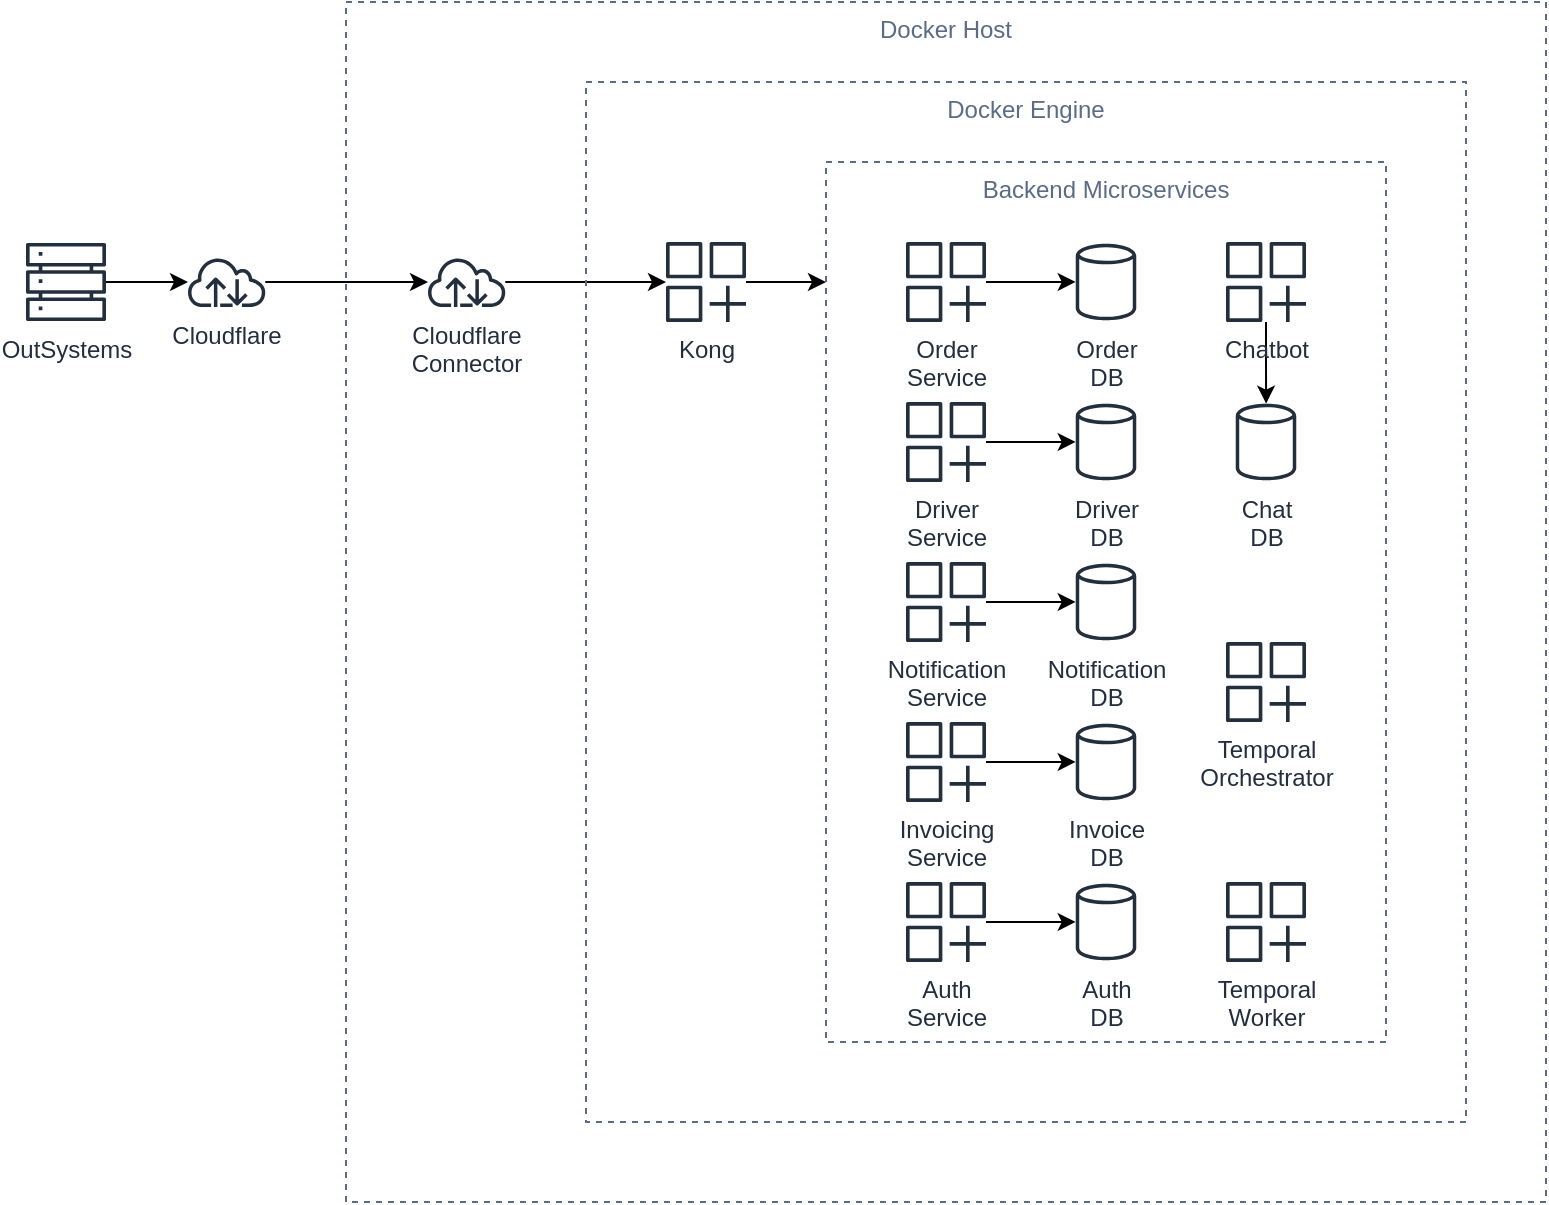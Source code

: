 <mxfile version="26.0.13">
  <diagram name="Page-1" id="uge8Uq6DLkfK-eYtB3qo">
    <mxGraphModel dx="1026" dy="684" grid="1" gridSize="10" guides="1" tooltips="1" connect="1" arrows="1" fold="1" page="1" pageScale="1" pageWidth="3300" pageHeight="4681" math="0" shadow="0">
      <root>
        <mxCell id="0" />
        <mxCell id="1" parent="0" />
        <mxCell id="JxBHjFyv43aqF_TuD2n9-13" style="edgeStyle=orthogonalEdgeStyle;rounded=0;orthogonalLoop=1;jettySize=auto;html=1;" edge="1" parent="1" source="JxBHjFyv43aqF_TuD2n9-1" target="JxBHjFyv43aqF_TuD2n9-3">
          <mxGeometry relative="1" as="geometry" />
        </mxCell>
        <mxCell id="JxBHjFyv43aqF_TuD2n9-1" value="OutSystems" style="sketch=0;outlineConnect=0;fontColor=#232F3E;gradientColor=none;fillColor=#232F3D;strokeColor=none;dashed=0;verticalLabelPosition=bottom;verticalAlign=top;align=center;html=1;fontSize=12;fontStyle=0;aspect=fixed;pointerEvents=1;shape=mxgraph.aws4.servers;" vertex="1" parent="1">
          <mxGeometry x="40" y="160" width="40" height="40" as="geometry" />
        </mxCell>
        <mxCell id="JxBHjFyv43aqF_TuD2n9-9" style="edgeStyle=orthogonalEdgeStyle;rounded=0;orthogonalLoop=1;jettySize=auto;html=1;" edge="1" parent="1" source="JxBHjFyv43aqF_TuD2n9-3" target="JxBHjFyv43aqF_TuD2n9-6">
          <mxGeometry relative="1" as="geometry" />
        </mxCell>
        <mxCell id="JxBHjFyv43aqF_TuD2n9-3" value="Cloudflare" style="sketch=0;outlineConnect=0;fontColor=#232F3E;gradientColor=none;fillColor=#232F3D;strokeColor=none;dashed=0;verticalLabelPosition=bottom;verticalAlign=top;align=center;html=1;fontSize=12;fontStyle=0;aspect=fixed;pointerEvents=1;shape=mxgraph.aws4.internet;" vertex="1" parent="1">
          <mxGeometry x="120" y="167.5" width="40.63" height="25" as="geometry" />
        </mxCell>
        <mxCell id="JxBHjFyv43aqF_TuD2n9-7" value="Docker Host" style="fillColor=none;strokeColor=#5A6C86;dashed=1;verticalAlign=top;fontStyle=0;fontColor=#5A6C86;whiteSpace=wrap;html=1;movable=0;resizable=0;rotatable=0;deletable=0;editable=0;locked=1;connectable=0;" vertex="1" parent="1">
          <mxGeometry x="200" y="40" width="600" height="600" as="geometry" />
        </mxCell>
        <mxCell id="JxBHjFyv43aqF_TuD2n9-12" style="edgeStyle=orthogonalEdgeStyle;rounded=0;orthogonalLoop=1;jettySize=auto;html=1;" edge="1" parent="1" source="JxBHjFyv43aqF_TuD2n9-6" target="JxBHjFyv43aqF_TuD2n9-11">
          <mxGeometry relative="1" as="geometry" />
        </mxCell>
        <mxCell id="JxBHjFyv43aqF_TuD2n9-6" value="Cloudflare&lt;div&gt;Connector&lt;/div&gt;" style="sketch=0;outlineConnect=0;fontColor=#232F3E;gradientColor=none;fillColor=#232F3D;strokeColor=none;dashed=0;verticalLabelPosition=bottom;verticalAlign=top;align=center;html=1;fontSize=12;fontStyle=0;aspect=fixed;pointerEvents=1;shape=mxgraph.aws4.internet;" vertex="1" parent="1">
          <mxGeometry x="240" y="167.5" width="40.63" height="25" as="geometry" />
        </mxCell>
        <mxCell id="JxBHjFyv43aqF_TuD2n9-10" value="Docker Engine" style="fillColor=none;strokeColor=#5A6C86;dashed=1;verticalAlign=top;fontStyle=0;fontColor=#5A6C86;whiteSpace=wrap;html=1;movable=0;resizable=0;rotatable=0;deletable=0;editable=0;locked=1;connectable=0;" vertex="1" parent="1">
          <mxGeometry x="320" y="80" width="440" height="520" as="geometry" />
        </mxCell>
        <mxCell id="JxBHjFyv43aqF_TuD2n9-66" style="edgeStyle=orthogonalEdgeStyle;rounded=0;orthogonalLoop=1;jettySize=auto;html=1;" edge="1" parent="1" source="JxBHjFyv43aqF_TuD2n9-11">
          <mxGeometry relative="1" as="geometry">
            <mxPoint x="440" y="180" as="targetPoint" />
          </mxGeometry>
        </mxCell>
        <mxCell id="JxBHjFyv43aqF_TuD2n9-11" value="Kong" style="sketch=0;outlineConnect=0;fontColor=#232F3E;gradientColor=none;fillColor=#232F3D;strokeColor=none;dashed=0;verticalLabelPosition=bottom;verticalAlign=top;align=center;html=1;fontSize=12;fontStyle=0;aspect=fixed;pointerEvents=1;shape=mxgraph.aws4.generic_application;" vertex="1" parent="1">
          <mxGeometry x="360" y="160" width="40" height="40" as="geometry" />
        </mxCell>
        <mxCell id="JxBHjFyv43aqF_TuD2n9-45" value="Backend Microservices" style="fillColor=none;strokeColor=#5A6C86;dashed=1;verticalAlign=top;fontStyle=0;fontColor=#5A6C86;whiteSpace=wrap;html=1;movable=0;resizable=0;rotatable=0;deletable=0;editable=0;locked=1;connectable=0;" vertex="1" parent="1">
          <mxGeometry x="440" y="120" width="280" height="440" as="geometry" />
        </mxCell>
        <mxCell id="JxBHjFyv43aqF_TuD2n9-60" style="edgeStyle=orthogonalEdgeStyle;rounded=0;orthogonalLoop=1;jettySize=auto;html=1;" edge="1" parent="1" source="JxBHjFyv43aqF_TuD2n9-14" target="JxBHjFyv43aqF_TuD2n9-54">
          <mxGeometry relative="1" as="geometry" />
        </mxCell>
        <mxCell id="JxBHjFyv43aqF_TuD2n9-14" value="Order&lt;div&gt;Service&lt;/div&gt;" style="sketch=0;outlineConnect=0;fontColor=#232F3E;gradientColor=none;fillColor=#232F3D;strokeColor=none;dashed=0;verticalLabelPosition=bottom;verticalAlign=top;align=center;html=1;fontSize=12;fontStyle=0;aspect=fixed;pointerEvents=1;shape=mxgraph.aws4.generic_application;" vertex="1" parent="1">
          <mxGeometry x="480" y="160" width="40" height="40" as="geometry" />
        </mxCell>
        <mxCell id="JxBHjFyv43aqF_TuD2n9-59" style="edgeStyle=orthogonalEdgeStyle;rounded=0;orthogonalLoop=1;jettySize=auto;html=1;" edge="1" parent="1" source="JxBHjFyv43aqF_TuD2n9-16" target="JxBHjFyv43aqF_TuD2n9-55">
          <mxGeometry relative="1" as="geometry" />
        </mxCell>
        <mxCell id="JxBHjFyv43aqF_TuD2n9-16" value="Driver&lt;div&gt;Service&lt;/div&gt;" style="sketch=0;outlineConnect=0;fontColor=#232F3E;gradientColor=none;fillColor=#232F3D;strokeColor=none;dashed=0;verticalLabelPosition=bottom;verticalAlign=top;align=center;html=1;fontSize=12;fontStyle=0;aspect=fixed;pointerEvents=1;shape=mxgraph.aws4.generic_application;" vertex="1" parent="1">
          <mxGeometry x="480" y="240" width="40" height="40" as="geometry" />
        </mxCell>
        <mxCell id="JxBHjFyv43aqF_TuD2n9-52" style="edgeStyle=orthogonalEdgeStyle;rounded=0;orthogonalLoop=1;jettySize=auto;html=1;" edge="1" parent="1" source="JxBHjFyv43aqF_TuD2n9-17" target="JxBHjFyv43aqF_TuD2n9-51">
          <mxGeometry relative="1" as="geometry" />
        </mxCell>
        <mxCell id="JxBHjFyv43aqF_TuD2n9-17" value="Notification&lt;div&gt;Service&lt;/div&gt;" style="sketch=0;outlineConnect=0;fontColor=#232F3E;gradientColor=none;fillColor=#232F3D;strokeColor=none;dashed=0;verticalLabelPosition=bottom;verticalAlign=top;align=center;html=1;fontSize=12;fontStyle=0;aspect=fixed;pointerEvents=1;shape=mxgraph.aws4.generic_application;" vertex="1" parent="1">
          <mxGeometry x="480" y="320" width="40" height="40" as="geometry" />
        </mxCell>
        <mxCell id="JxBHjFyv43aqF_TuD2n9-53" style="edgeStyle=orthogonalEdgeStyle;rounded=0;orthogonalLoop=1;jettySize=auto;html=1;" edge="1" parent="1" source="JxBHjFyv43aqF_TuD2n9-18" target="JxBHjFyv43aqF_TuD2n9-50">
          <mxGeometry relative="1" as="geometry" />
        </mxCell>
        <mxCell id="JxBHjFyv43aqF_TuD2n9-18" value="Invoicing&lt;div&gt;Service&lt;/div&gt;" style="sketch=0;outlineConnect=0;fontColor=#232F3E;gradientColor=none;fillColor=#232F3D;strokeColor=none;dashed=0;verticalLabelPosition=bottom;verticalAlign=top;align=center;html=1;fontSize=12;fontStyle=0;aspect=fixed;pointerEvents=1;shape=mxgraph.aws4.generic_application;" vertex="1" parent="1">
          <mxGeometry x="480" y="400" width="40" height="40" as="geometry" />
        </mxCell>
        <mxCell id="JxBHjFyv43aqF_TuD2n9-42" style="edgeStyle=orthogonalEdgeStyle;rounded=0;orthogonalLoop=1;jettySize=auto;html=1;" edge="1" parent="1" target="JxBHjFyv43aqF_TuD2n9-41">
          <mxGeometry relative="1" as="geometry">
            <mxPoint x="460" y="160" as="sourcePoint" />
          </mxGeometry>
        </mxCell>
        <mxCell id="JxBHjFyv43aqF_TuD2n9-62" style="edgeStyle=orthogonalEdgeStyle;rounded=0;orthogonalLoop=1;jettySize=auto;html=1;" edge="1" parent="1" source="JxBHjFyv43aqF_TuD2n9-46" target="JxBHjFyv43aqF_TuD2n9-61">
          <mxGeometry relative="1" as="geometry" />
        </mxCell>
        <mxCell id="JxBHjFyv43aqF_TuD2n9-46" value="Chatbot" style="sketch=0;outlineConnect=0;fontColor=#232F3E;gradientColor=none;fillColor=#232F3D;strokeColor=none;dashed=0;verticalLabelPosition=bottom;verticalAlign=top;align=center;html=1;fontSize=12;fontStyle=0;aspect=fixed;pointerEvents=1;shape=mxgraph.aws4.generic_application;" vertex="1" parent="1">
          <mxGeometry x="640" y="160" width="40" height="40" as="geometry" />
        </mxCell>
        <mxCell id="JxBHjFyv43aqF_TuD2n9-49" style="edgeStyle=orthogonalEdgeStyle;rounded=0;orthogonalLoop=1;jettySize=auto;html=1;" edge="1" parent="1" source="JxBHjFyv43aqF_TuD2n9-47" target="JxBHjFyv43aqF_TuD2n9-48">
          <mxGeometry relative="1" as="geometry" />
        </mxCell>
        <mxCell id="JxBHjFyv43aqF_TuD2n9-47" value="Auth&lt;div&gt;Service&lt;/div&gt;" style="sketch=0;outlineConnect=0;fontColor=#232F3E;gradientColor=none;fillColor=#232F3D;strokeColor=none;dashed=0;verticalLabelPosition=bottom;verticalAlign=top;align=center;html=1;fontSize=12;fontStyle=0;aspect=fixed;pointerEvents=1;shape=mxgraph.aws4.generic_application;" vertex="1" parent="1">
          <mxGeometry x="480" y="480" width="40" height="40" as="geometry" />
        </mxCell>
        <mxCell id="JxBHjFyv43aqF_TuD2n9-48" value="Auth&lt;div&gt;DB&lt;/div&gt;" style="sketch=0;outlineConnect=0;fontColor=#232F3E;gradientColor=none;fillColor=#232F3D;strokeColor=none;dashed=0;verticalLabelPosition=bottom;verticalAlign=top;align=center;html=1;fontSize=12;fontStyle=0;aspect=fixed;pointerEvents=1;shape=mxgraph.aws4.generic_database;" vertex="1" parent="1">
          <mxGeometry x="564.87" y="480" width="30.26" height="40" as="geometry" />
        </mxCell>
        <mxCell id="JxBHjFyv43aqF_TuD2n9-50" value="Invoice&lt;div&gt;DB&lt;/div&gt;" style="sketch=0;outlineConnect=0;fontColor=#232F3E;gradientColor=none;fillColor=#232F3D;strokeColor=none;dashed=0;verticalLabelPosition=bottom;verticalAlign=top;align=center;html=1;fontSize=12;fontStyle=0;aspect=fixed;pointerEvents=1;shape=mxgraph.aws4.generic_database;" vertex="1" parent="1">
          <mxGeometry x="564.87" y="400" width="30.26" height="40" as="geometry" />
        </mxCell>
        <mxCell id="JxBHjFyv43aqF_TuD2n9-51" value="Notification&lt;div&gt;DB&lt;/div&gt;" style="sketch=0;outlineConnect=0;fontColor=#232F3E;gradientColor=none;fillColor=#232F3D;strokeColor=none;dashed=0;verticalLabelPosition=bottom;verticalAlign=top;align=center;html=1;fontSize=12;fontStyle=0;aspect=fixed;pointerEvents=1;shape=mxgraph.aws4.generic_database;" vertex="1" parent="1">
          <mxGeometry x="564.87" y="320" width="30.26" height="40" as="geometry" />
        </mxCell>
        <mxCell id="JxBHjFyv43aqF_TuD2n9-54" value="Order&lt;div&gt;DB&lt;/div&gt;" style="sketch=0;outlineConnect=0;fontColor=#232F3E;gradientColor=none;fillColor=#232F3D;strokeColor=none;dashed=0;verticalLabelPosition=bottom;verticalAlign=top;align=center;html=1;fontSize=12;fontStyle=0;aspect=fixed;pointerEvents=1;shape=mxgraph.aws4.generic_database;" vertex="1" parent="1">
          <mxGeometry x="564.87" y="160" width="30.26" height="40" as="geometry" />
        </mxCell>
        <mxCell id="JxBHjFyv43aqF_TuD2n9-55" value="Driver&lt;div&gt;DB&lt;/div&gt;" style="sketch=0;outlineConnect=0;fontColor=#232F3E;gradientColor=none;fillColor=#232F3D;strokeColor=none;dashed=0;verticalLabelPosition=bottom;verticalAlign=top;align=center;html=1;fontSize=12;fontStyle=0;aspect=fixed;pointerEvents=1;shape=mxgraph.aws4.generic_database;" vertex="1" parent="1">
          <mxGeometry x="564.87" y="240" width="30.26" height="40" as="geometry" />
        </mxCell>
        <mxCell id="JxBHjFyv43aqF_TuD2n9-61" value="Chat&lt;div&gt;DB&lt;/div&gt;" style="sketch=0;outlineConnect=0;fontColor=#232F3E;gradientColor=none;fillColor=#232F3D;strokeColor=none;dashed=0;verticalLabelPosition=bottom;verticalAlign=top;align=center;html=1;fontSize=12;fontStyle=0;aspect=fixed;pointerEvents=1;shape=mxgraph.aws4.generic_database;" vertex="1" parent="1">
          <mxGeometry x="644.87" y="240" width="30.26" height="40" as="geometry" />
        </mxCell>
        <mxCell id="JxBHjFyv43aqF_TuD2n9-63" value="Temporal&lt;div&gt;Orchestrator&lt;/div&gt;" style="sketch=0;outlineConnect=0;fontColor=#232F3E;gradientColor=none;fillColor=#232F3D;strokeColor=none;dashed=0;verticalLabelPosition=bottom;verticalAlign=top;align=center;html=1;fontSize=12;fontStyle=0;aspect=fixed;pointerEvents=1;shape=mxgraph.aws4.generic_application;" vertex="1" parent="1">
          <mxGeometry x="640" y="360" width="40" height="40" as="geometry" />
        </mxCell>
        <mxCell id="JxBHjFyv43aqF_TuD2n9-64" value="Temporal&lt;div&gt;Worker&lt;/div&gt;" style="sketch=0;outlineConnect=0;fontColor=#232F3E;gradientColor=none;fillColor=#232F3D;strokeColor=none;dashed=0;verticalLabelPosition=bottom;verticalAlign=top;align=center;html=1;fontSize=12;fontStyle=0;aspect=fixed;pointerEvents=1;shape=mxgraph.aws4.generic_application;" vertex="1" parent="1">
          <mxGeometry x="640" y="480" width="40" height="40" as="geometry" />
        </mxCell>
      </root>
    </mxGraphModel>
  </diagram>
</mxfile>
